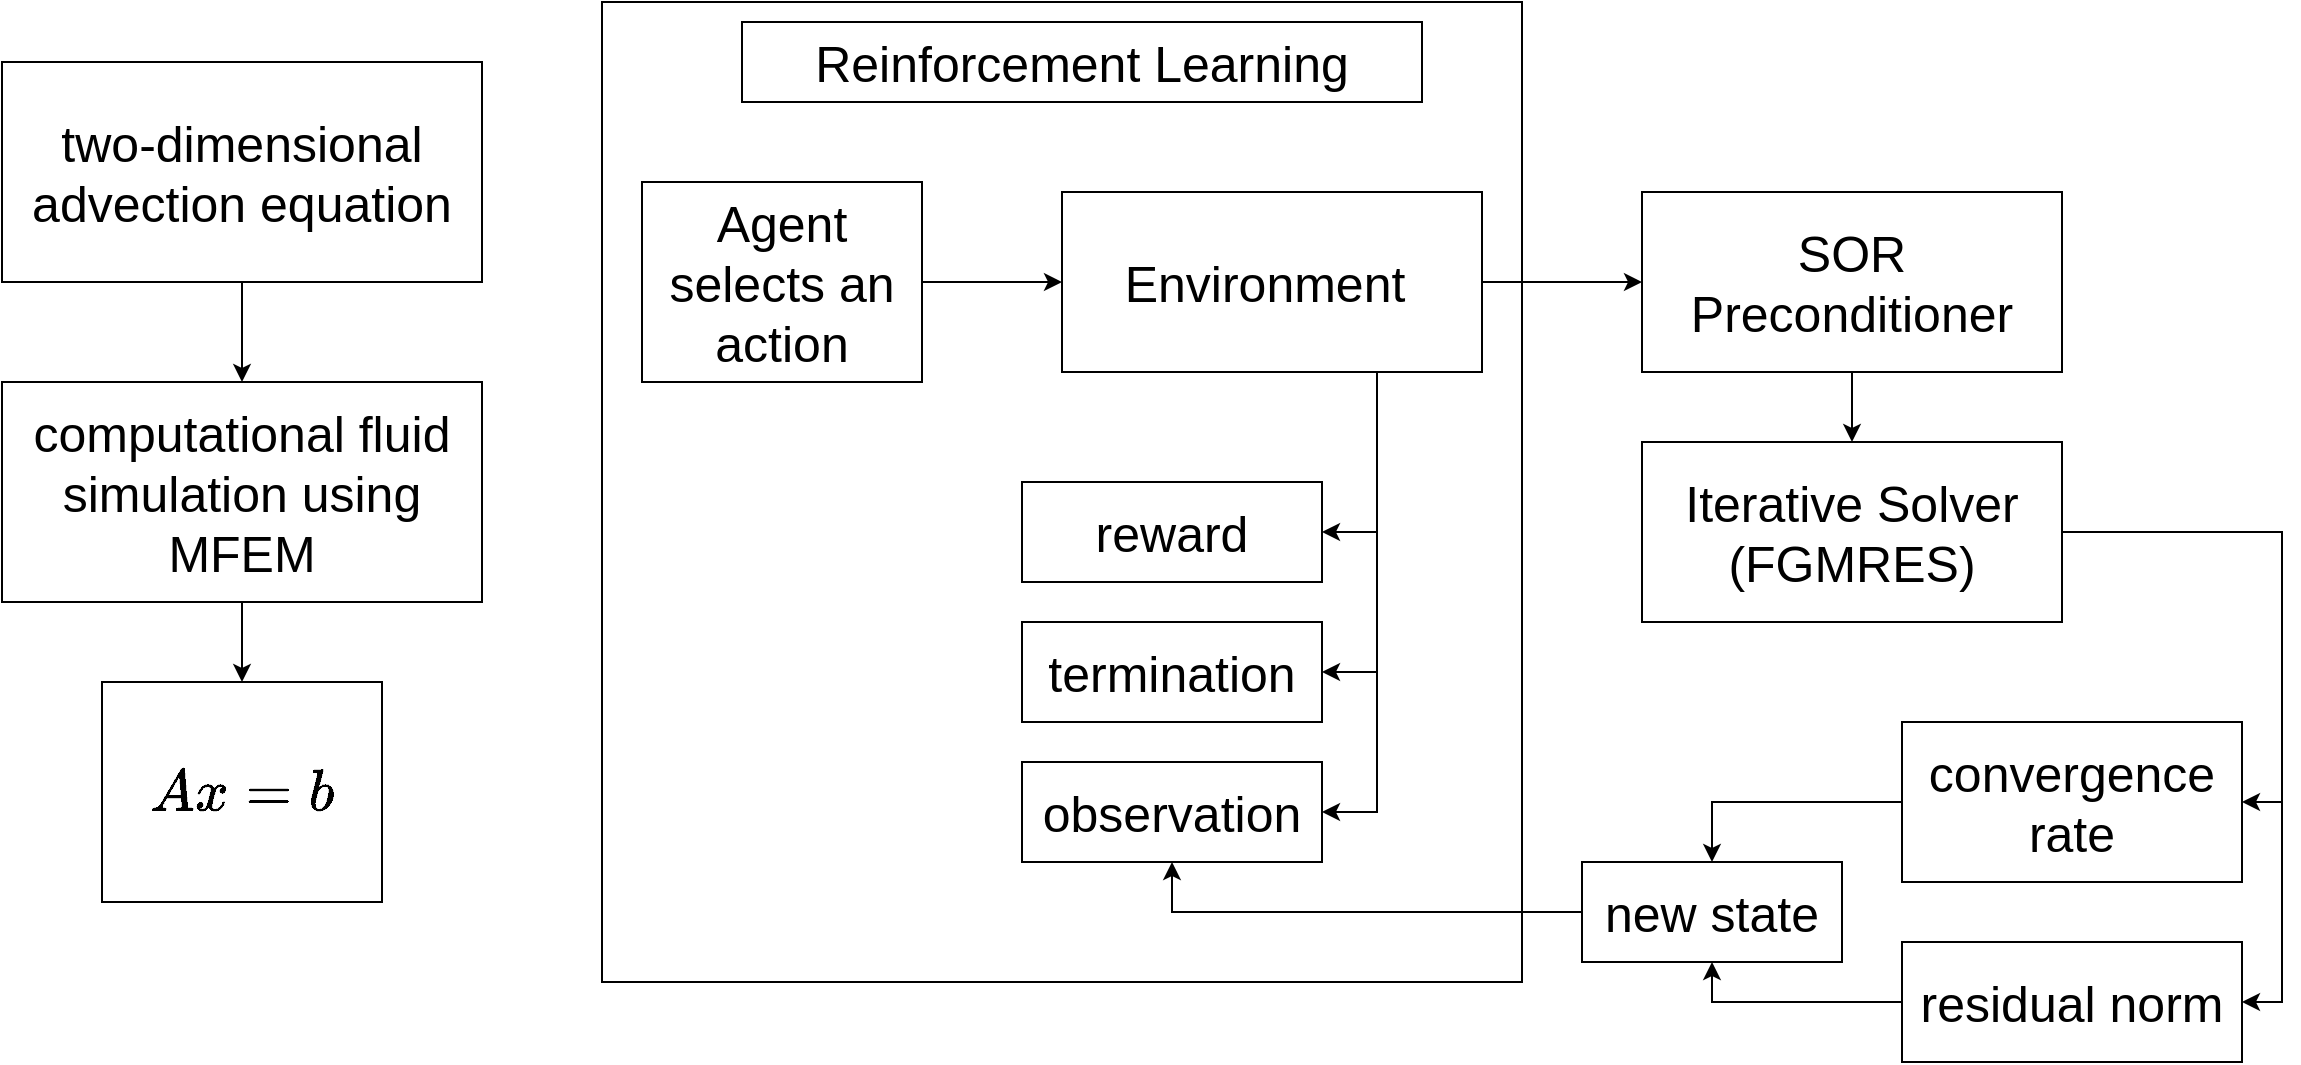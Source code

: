 <mxfile version="26.0.11">
  <diagram name="Page-1" id="WKPouHimn52-6LenCnew">
    <mxGraphModel dx="1872" dy="900" grid="1" gridSize="10" guides="1" tooltips="1" connect="1" arrows="1" fold="1" page="1" pageScale="1" pageWidth="1100" pageHeight="850" math="1" shadow="0">
      <root>
        <mxCell id="0" />
        <mxCell id="1" parent="0" />
        <mxCell id="nryE9-zFJHSN5jESilzS-21" value="" style="rounded=0;whiteSpace=wrap;html=1;fontSize=25;" vertex="1" parent="1">
          <mxGeometry x="320" y="150" width="460" height="490" as="geometry" />
        </mxCell>
        <mxCell id="nryE9-zFJHSN5jESilzS-8" style="edgeStyle=orthogonalEdgeStyle;rounded=0;orthogonalLoop=1;jettySize=auto;html=1;exitX=0.5;exitY=1;exitDx=0;exitDy=0;" edge="1" parent="1" source="nryE9-zFJHSN5jESilzS-2" target="nryE9-zFJHSN5jESilzS-6">
          <mxGeometry relative="1" as="geometry" />
        </mxCell>
        <mxCell id="nryE9-zFJHSN5jESilzS-2" value="two-dimensional advection equation" style="rounded=0;whiteSpace=wrap;html=1;fontSize=25;" vertex="1" parent="1">
          <mxGeometry x="20" y="180" width="240" height="110" as="geometry" />
        </mxCell>
        <mxCell id="nryE9-zFJHSN5jESilzS-4" value="$$Ax=b$$" style="rounded=0;whiteSpace=wrap;html=1;fontSize=25;" vertex="1" parent="1">
          <mxGeometry x="70" y="490" width="140" height="110" as="geometry" />
        </mxCell>
        <mxCell id="nryE9-zFJHSN5jESilzS-9" style="edgeStyle=orthogonalEdgeStyle;rounded=0;orthogonalLoop=1;jettySize=auto;html=1;exitX=0.5;exitY=1;exitDx=0;exitDy=0;" edge="1" parent="1" source="nryE9-zFJHSN5jESilzS-6" target="nryE9-zFJHSN5jESilzS-4">
          <mxGeometry relative="1" as="geometry" />
        </mxCell>
        <mxCell id="nryE9-zFJHSN5jESilzS-6" value="computational fluid simulation using MFEM" style="rounded=0;whiteSpace=wrap;html=1;fontSize=25;" vertex="1" parent="1">
          <mxGeometry x="20" y="340" width="240" height="110" as="geometry" />
        </mxCell>
        <mxCell id="nryE9-zFJHSN5jESilzS-22" value="Reinforcement Learning" style="rounded=0;whiteSpace=wrap;html=1;fontSize=25;" vertex="1" parent="1">
          <mxGeometry x="390" y="160" width="340" height="40" as="geometry" />
        </mxCell>
        <mxCell id="nryE9-zFJHSN5jESilzS-26" style="edgeStyle=orthogonalEdgeStyle;rounded=0;orthogonalLoop=1;jettySize=auto;html=1;entryX=0;entryY=0.5;entryDx=0;entryDy=0;" edge="1" parent="1" source="nryE9-zFJHSN5jESilzS-23" target="nryE9-zFJHSN5jESilzS-25">
          <mxGeometry relative="1" as="geometry" />
        </mxCell>
        <mxCell id="nryE9-zFJHSN5jESilzS-23" value="Agent selects an action" style="rounded=0;whiteSpace=wrap;html=1;fontSize=25;" vertex="1" parent="1">
          <mxGeometry x="340" y="240" width="140" height="100" as="geometry" />
        </mxCell>
        <mxCell id="nryE9-zFJHSN5jESilzS-32" style="edgeStyle=orthogonalEdgeStyle;rounded=0;orthogonalLoop=1;jettySize=auto;html=1;exitX=0.75;exitY=1;exitDx=0;exitDy=0;entryX=1;entryY=0.5;entryDx=0;entryDy=0;" edge="1" parent="1" source="nryE9-zFJHSN5jESilzS-25" target="nryE9-zFJHSN5jESilzS-29">
          <mxGeometry relative="1" as="geometry" />
        </mxCell>
        <mxCell id="nryE9-zFJHSN5jESilzS-33" style="edgeStyle=orthogonalEdgeStyle;rounded=0;orthogonalLoop=1;jettySize=auto;html=1;exitX=0.75;exitY=1;exitDx=0;exitDy=0;entryX=1;entryY=0.5;entryDx=0;entryDy=0;" edge="1" parent="1" source="nryE9-zFJHSN5jESilzS-25" target="nryE9-zFJHSN5jESilzS-28">
          <mxGeometry relative="1" as="geometry" />
        </mxCell>
        <mxCell id="nryE9-zFJHSN5jESilzS-34" style="edgeStyle=orthogonalEdgeStyle;rounded=0;orthogonalLoop=1;jettySize=auto;html=1;exitX=0.75;exitY=1;exitDx=0;exitDy=0;entryX=1;entryY=0.5;entryDx=0;entryDy=0;" edge="1" parent="1" source="nryE9-zFJHSN5jESilzS-25" target="nryE9-zFJHSN5jESilzS-30">
          <mxGeometry relative="1" as="geometry" />
        </mxCell>
        <mxCell id="nryE9-zFJHSN5jESilzS-36" style="edgeStyle=orthogonalEdgeStyle;rounded=0;orthogonalLoop=1;jettySize=auto;html=1;exitX=1;exitY=0.5;exitDx=0;exitDy=0;entryX=0;entryY=0.5;entryDx=0;entryDy=0;" edge="1" parent="1" source="nryE9-zFJHSN5jESilzS-25" target="nryE9-zFJHSN5jESilzS-35">
          <mxGeometry relative="1" as="geometry" />
        </mxCell>
        <mxCell id="nryE9-zFJHSN5jESilzS-25" value="Environment&amp;nbsp;" style="rounded=0;whiteSpace=wrap;html=1;fontSize=25;" vertex="1" parent="1">
          <mxGeometry x="550" y="245" width="210" height="90" as="geometry" />
        </mxCell>
        <mxCell id="nryE9-zFJHSN5jESilzS-28" value="termination" style="rounded=0;whiteSpace=wrap;html=1;fontSize=25;" vertex="1" parent="1">
          <mxGeometry x="530" y="460" width="150" height="50" as="geometry" />
        </mxCell>
        <mxCell id="nryE9-zFJHSN5jESilzS-29" value="reward" style="rounded=0;whiteSpace=wrap;html=1;fontSize=25;" vertex="1" parent="1">
          <mxGeometry x="530" y="390" width="150" height="50" as="geometry" />
        </mxCell>
        <mxCell id="nryE9-zFJHSN5jESilzS-30" value="observation" style="rounded=0;whiteSpace=wrap;html=1;fontSize=25;" vertex="1" parent="1">
          <mxGeometry x="530" y="530" width="150" height="50" as="geometry" />
        </mxCell>
        <mxCell id="nryE9-zFJHSN5jESilzS-38" style="edgeStyle=orthogonalEdgeStyle;rounded=0;orthogonalLoop=1;jettySize=auto;html=1;exitX=0.5;exitY=1;exitDx=0;exitDy=0;" edge="1" parent="1" source="nryE9-zFJHSN5jESilzS-35" target="nryE9-zFJHSN5jESilzS-37">
          <mxGeometry relative="1" as="geometry" />
        </mxCell>
        <mxCell id="nryE9-zFJHSN5jESilzS-35" value="SOR Preconditioner" style="rounded=0;whiteSpace=wrap;html=1;fontSize=25;" vertex="1" parent="1">
          <mxGeometry x="840" y="245" width="210" height="90" as="geometry" />
        </mxCell>
        <mxCell id="nryE9-zFJHSN5jESilzS-44" style="edgeStyle=orthogonalEdgeStyle;rounded=0;orthogonalLoop=1;jettySize=auto;html=1;exitX=1;exitY=0.5;exitDx=0;exitDy=0;entryX=1;entryY=0.5;entryDx=0;entryDy=0;" edge="1" parent="1" source="nryE9-zFJHSN5jESilzS-37" target="nryE9-zFJHSN5jESilzS-39">
          <mxGeometry relative="1" as="geometry" />
        </mxCell>
        <mxCell id="nryE9-zFJHSN5jESilzS-45" style="edgeStyle=orthogonalEdgeStyle;rounded=0;orthogonalLoop=1;jettySize=auto;html=1;exitX=1;exitY=0.5;exitDx=0;exitDy=0;entryX=1;entryY=0.5;entryDx=0;entryDy=0;" edge="1" parent="1" source="nryE9-zFJHSN5jESilzS-37" target="nryE9-zFJHSN5jESilzS-40">
          <mxGeometry relative="1" as="geometry" />
        </mxCell>
        <mxCell id="nryE9-zFJHSN5jESilzS-37" value="Iterative Solver (FGMRES)" style="rounded=0;whiteSpace=wrap;html=1;fontSize=25;" vertex="1" parent="1">
          <mxGeometry x="840" y="370" width="210" height="90" as="geometry" />
        </mxCell>
        <mxCell id="nryE9-zFJHSN5jESilzS-50" style="edgeStyle=orthogonalEdgeStyle;rounded=0;orthogonalLoop=1;jettySize=auto;html=1;exitX=0;exitY=0.5;exitDx=0;exitDy=0;entryX=0.5;entryY=0;entryDx=0;entryDy=0;" edge="1" parent="1" source="nryE9-zFJHSN5jESilzS-39" target="nryE9-zFJHSN5jESilzS-49">
          <mxGeometry relative="1" as="geometry" />
        </mxCell>
        <mxCell id="nryE9-zFJHSN5jESilzS-39" value="convergence rate" style="rounded=0;whiteSpace=wrap;html=1;fontSize=25;" vertex="1" parent="1">
          <mxGeometry x="970" y="510" width="170" height="80" as="geometry" />
        </mxCell>
        <mxCell id="nryE9-zFJHSN5jESilzS-51" style="edgeStyle=orthogonalEdgeStyle;rounded=0;orthogonalLoop=1;jettySize=auto;html=1;exitX=0;exitY=0.5;exitDx=0;exitDy=0;entryX=0.5;entryY=1;entryDx=0;entryDy=0;" edge="1" parent="1" source="nryE9-zFJHSN5jESilzS-40" target="nryE9-zFJHSN5jESilzS-49">
          <mxGeometry relative="1" as="geometry" />
        </mxCell>
        <mxCell id="nryE9-zFJHSN5jESilzS-40" value="residual norm" style="rounded=0;whiteSpace=wrap;html=1;fontSize=25;" vertex="1" parent="1">
          <mxGeometry x="970" y="620" width="170" height="60" as="geometry" />
        </mxCell>
        <mxCell id="nryE9-zFJHSN5jESilzS-52" style="edgeStyle=orthogonalEdgeStyle;rounded=0;orthogonalLoop=1;jettySize=auto;html=1;exitX=0;exitY=0.5;exitDx=0;exitDy=0;entryX=0.5;entryY=1;entryDx=0;entryDy=0;" edge="1" parent="1" source="nryE9-zFJHSN5jESilzS-49" target="nryE9-zFJHSN5jESilzS-30">
          <mxGeometry relative="1" as="geometry" />
        </mxCell>
        <mxCell id="nryE9-zFJHSN5jESilzS-49" value="new state" style="rounded=0;whiteSpace=wrap;html=1;fontSize=25;" vertex="1" parent="1">
          <mxGeometry x="810" y="580" width="130" height="50" as="geometry" />
        </mxCell>
      </root>
    </mxGraphModel>
  </diagram>
</mxfile>
